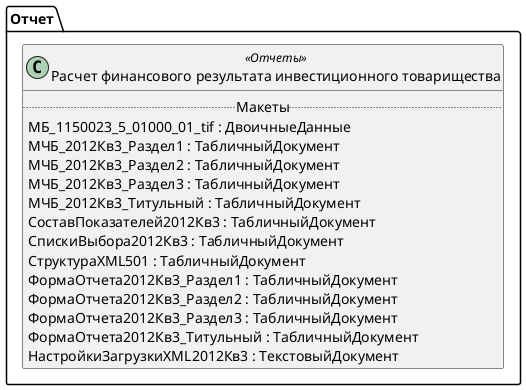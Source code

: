 ﻿@startuml РегламентированныйОтчетФинансовыйРезультатИнвестиционногоТоварищества
'!include templates.wsd
'..\include templates.wsd
class Отчет.РегламентированныйОтчетФинансовыйРезультатИнвестиционногоТоварищества as "Расчет финансового результата инвестиционного товарищества" <<Отчеты>>
{
..Макеты..
МБ_1150023_5_01000_01_tif : ДвоичныеДанные
МЧБ_2012Кв3_Раздел1 : ТабличныйДокумент
МЧБ_2012Кв3_Раздел2 : ТабличныйДокумент
МЧБ_2012Кв3_Раздел3 : ТабличныйДокумент
МЧБ_2012Кв3_Титульный : ТабличныйДокумент
СоставПоказателей2012Кв3 : ТабличныйДокумент
СпискиВыбора2012Кв3 : ТабличныйДокумент
СтруктураXML501 : ТабличныйДокумент
ФормаОтчета2012Кв3_Раздел1 : ТабличныйДокумент
ФормаОтчета2012Кв3_Раздел2 : ТабличныйДокумент
ФормаОтчета2012Кв3_Раздел3 : ТабличныйДокумент
ФормаОтчета2012Кв3_Титульный : ТабличныйДокумент
НастройкиЗагрузкиXML2012Кв3 : ТекстовыйДокумент
}
@enduml
